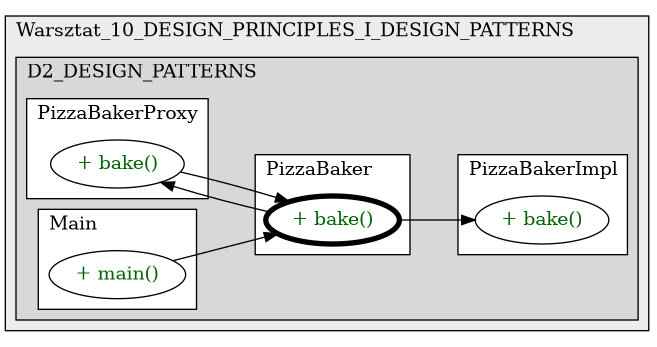 @startuml

/' diagram meta data start
config=CallConfiguration;
{
  "rootMethod": "WARSZTATY.Warsztat_10_DESIGN_PRINCIPLES_I_DESIGN_PATTERNS.D2_DESIGN_PATTERNS.P19_PROXY.PizzaBaker#bake(String)",
  "projectClassification": {
    "searchMode": "OpenProject", // OpenProject, AllProjects
    "includedProjects": "",
    "pathEndKeywords": "*.impl",
    "isClientPath": "",
    "isClientName": "",
    "isTestPath": "",
    "isTestName": "",
    "isMappingPath": "",
    "isMappingName": "",
    "isDataAccessPath": "",
    "isDataAccessName": "",
    "isDataStructurePath": "",
    "isDataStructureName": "",
    "isInterfaceStructuresPath": "",
    "isInterfaceStructuresName": "",
    "isEntryPointPath": "",
    "isEntryPointName": "",
    "treatFinalFieldsAsMandatory": false
  },
  "graphRestriction": {
    "classPackageExcludeFilter": "",
    "classPackageIncludeFilter": "",
    "classNameExcludeFilter": "",
    "classNameIncludeFilter": "",
    "methodNameExcludeFilter": "",
    "methodNameIncludeFilter": "",
    "removeByInheritance": "", // inheritance/annotation based filtering is done in a second step
    "removeByAnnotation": "",
    "removeByClassPackage": "", // cleanup the graph after inheritance/annotation based filtering is done
    "removeByClassName": "",
    "cutMappings": false,
    "cutEnum": true,
    "cutTests": true,
    "cutClient": true,
    "cutDataAccess": true,
    "cutInterfaceStructures": true,
    "cutDataStructures": true,
    "cutGetterAndSetter": true,
    "cutConstructors": true
  },
  "graphTraversal": {
    "forwardDepth": 3,
    "backwardDepth": 3,
    "classPackageExcludeFilter": "",
    "classPackageIncludeFilter": "",
    "classNameExcludeFilter": "",
    "classNameIncludeFilter": "",
    "methodNameExcludeFilter": "",
    "methodNameIncludeFilter": "",
    "hideMappings": false,
    "hideDataStructures": false,
    "hidePrivateMethods": true,
    "hideInterfaceCalls": true, // indirection: implementation -> interface (is hidden) -> implementation
    "onlyShowApplicationEntryPoints": false, // root node is included
    "useMethodCallsForStructureDiagram": "ForwardOnly" // ForwardOnly, BothDirections, No
  },
  "details": {
    "aggregation": "GroupByClass", // ByClass, GroupByClass, None
    "showMethodParametersTypes": false,
    "showMethodParametersNames": false,
    "showMethodReturnType": false,
    "showPackageLevels": 2,
    "showCallOrder": false,
    "edgeMode": "MethodsOnly", // TypesOnly, MethodsOnly, TypesAndMethods, MethodsAndDirectTypeUsage
    "showDetailedClassStructure": false
  },
  "rootClass": "WARSZTATY.Warsztat_10_DESIGN_PRINCIPLES_I_DESIGN_PATTERNS.D2_DESIGN_PATTERNS.P19_PROXY.PizzaBaker",
  "extensionCallbackMethod": "" // qualified.class.name#methodName - signature: public static String method(String)
}
diagram meta data end '/



digraph g {
    rankdir="LR"
    splines=polyline
    

'nodes 
subgraph cluster_1531149646 { 
   	label=Warsztat_10_DESIGN_PRINCIPLES_I_DESIGN_PATTERNS
	labeljust=l
	fillcolor="#ececec"
	style=filled
   
   subgraph cluster_1747611885 { 
   	label=D2_DESIGN_PATTERNS
	labeljust=l
	fillcolor="#d8d8d8"
	style=filled
   
   subgraph cluster_1067506408 { 
   	label=PizzaBakerProxy
	labeljust=l
	fillcolor=white
	style=filled
   
   PizzaBakerProxy1069815833XXXbake1808118735[
	label="+ bake()"
	style=filled
	fillcolor=white
	tooltip="PizzaBakerProxy

null"
	fontcolor=darkgreen
];
} 

subgraph cluster_1374648538 { 
   	label=PizzaBaker
	labeljust=l
	fillcolor=white
	style=filled
   
   PizzaBaker1069815833XXXbake1808118735[
	label="+ bake()"
	style=filled
	fillcolor=white
	tooltip="PizzaBaker

null"
	penwidth=4
	fontcolor=darkgreen
];
} 

subgraph cluster_1766892954 { 
   	label=PizzaBakerImpl
	labeljust=l
	fillcolor=white
	style=filled
   
   PizzaBakerImpl1069815833XXXbake1808118735[
	label="+ bake()"
	style=filled
	fillcolor=white
	tooltip="PizzaBakerImpl

null"
	fontcolor=darkgreen
];
} 

subgraph cluster_476103310 { 
   	label=Main
	labeljust=l
	fillcolor=white
	style=filled
   
   Main1069815833XXXmain1859653459[
	label="+ main()"
	style=filled
	fillcolor=white
	tooltip="Main

null"
	fontcolor=darkgreen
];
} 
} 
} 

'edges    
Main1069815833XXXmain1859653459 -> PizzaBaker1069815833XXXbake1808118735;
PizzaBaker1069815833XXXbake1808118735 -> PizzaBakerImpl1069815833XXXbake1808118735;
PizzaBaker1069815833XXXbake1808118735 -> PizzaBakerProxy1069815833XXXbake1808118735;
PizzaBakerProxy1069815833XXXbake1808118735 -> PizzaBaker1069815833XXXbake1808118735;
    
}
@enduml